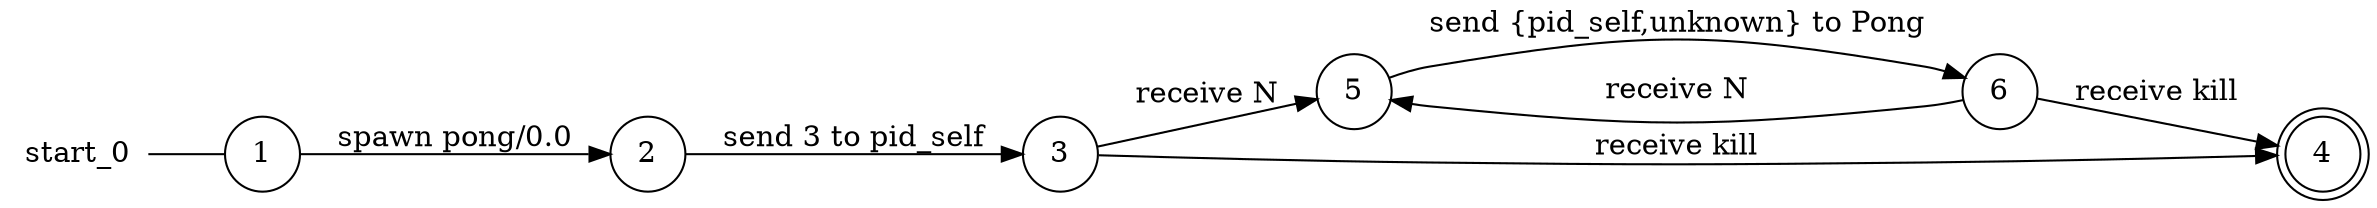 digraph start_0 {
	rankdir="LR";
	n_0 [label="start_0", shape="plaintext"];
	n_1 [id="5", shape=circle, label="5"];
	n_2 [id="6", shape=doublecircle, label="4"];
	n_3 [id="1", shape=circle, label="1"];
	n_0 -> n_3 [arrowhead=none];
	n_4 [id="2", shape=circle, label="2"];
	n_5 [id="4", shape=circle, label="3"];
	n_6 [id="3", shape=circle, label="6"];

	n_3 -> n_4 [id="[$e|1]", label="spawn pong/0.0"];
	n_5 -> n_2 [id="[$e|2]", label="receive kill"];
	n_6 -> n_2 [id="[$e|0]", label="receive kill"];
	n_1 -> n_6 [id="[$e|5]", label="send {pid_self,unknown} to Pong"];
	n_5 -> n_1 [id="[$e|6]", label="receive N"];
	n_4 -> n_5 [id="[$e|4]", label="send 3 to pid_self"];
	n_6 -> n_1 [id="[$e|3]", label="receive N"];
}
